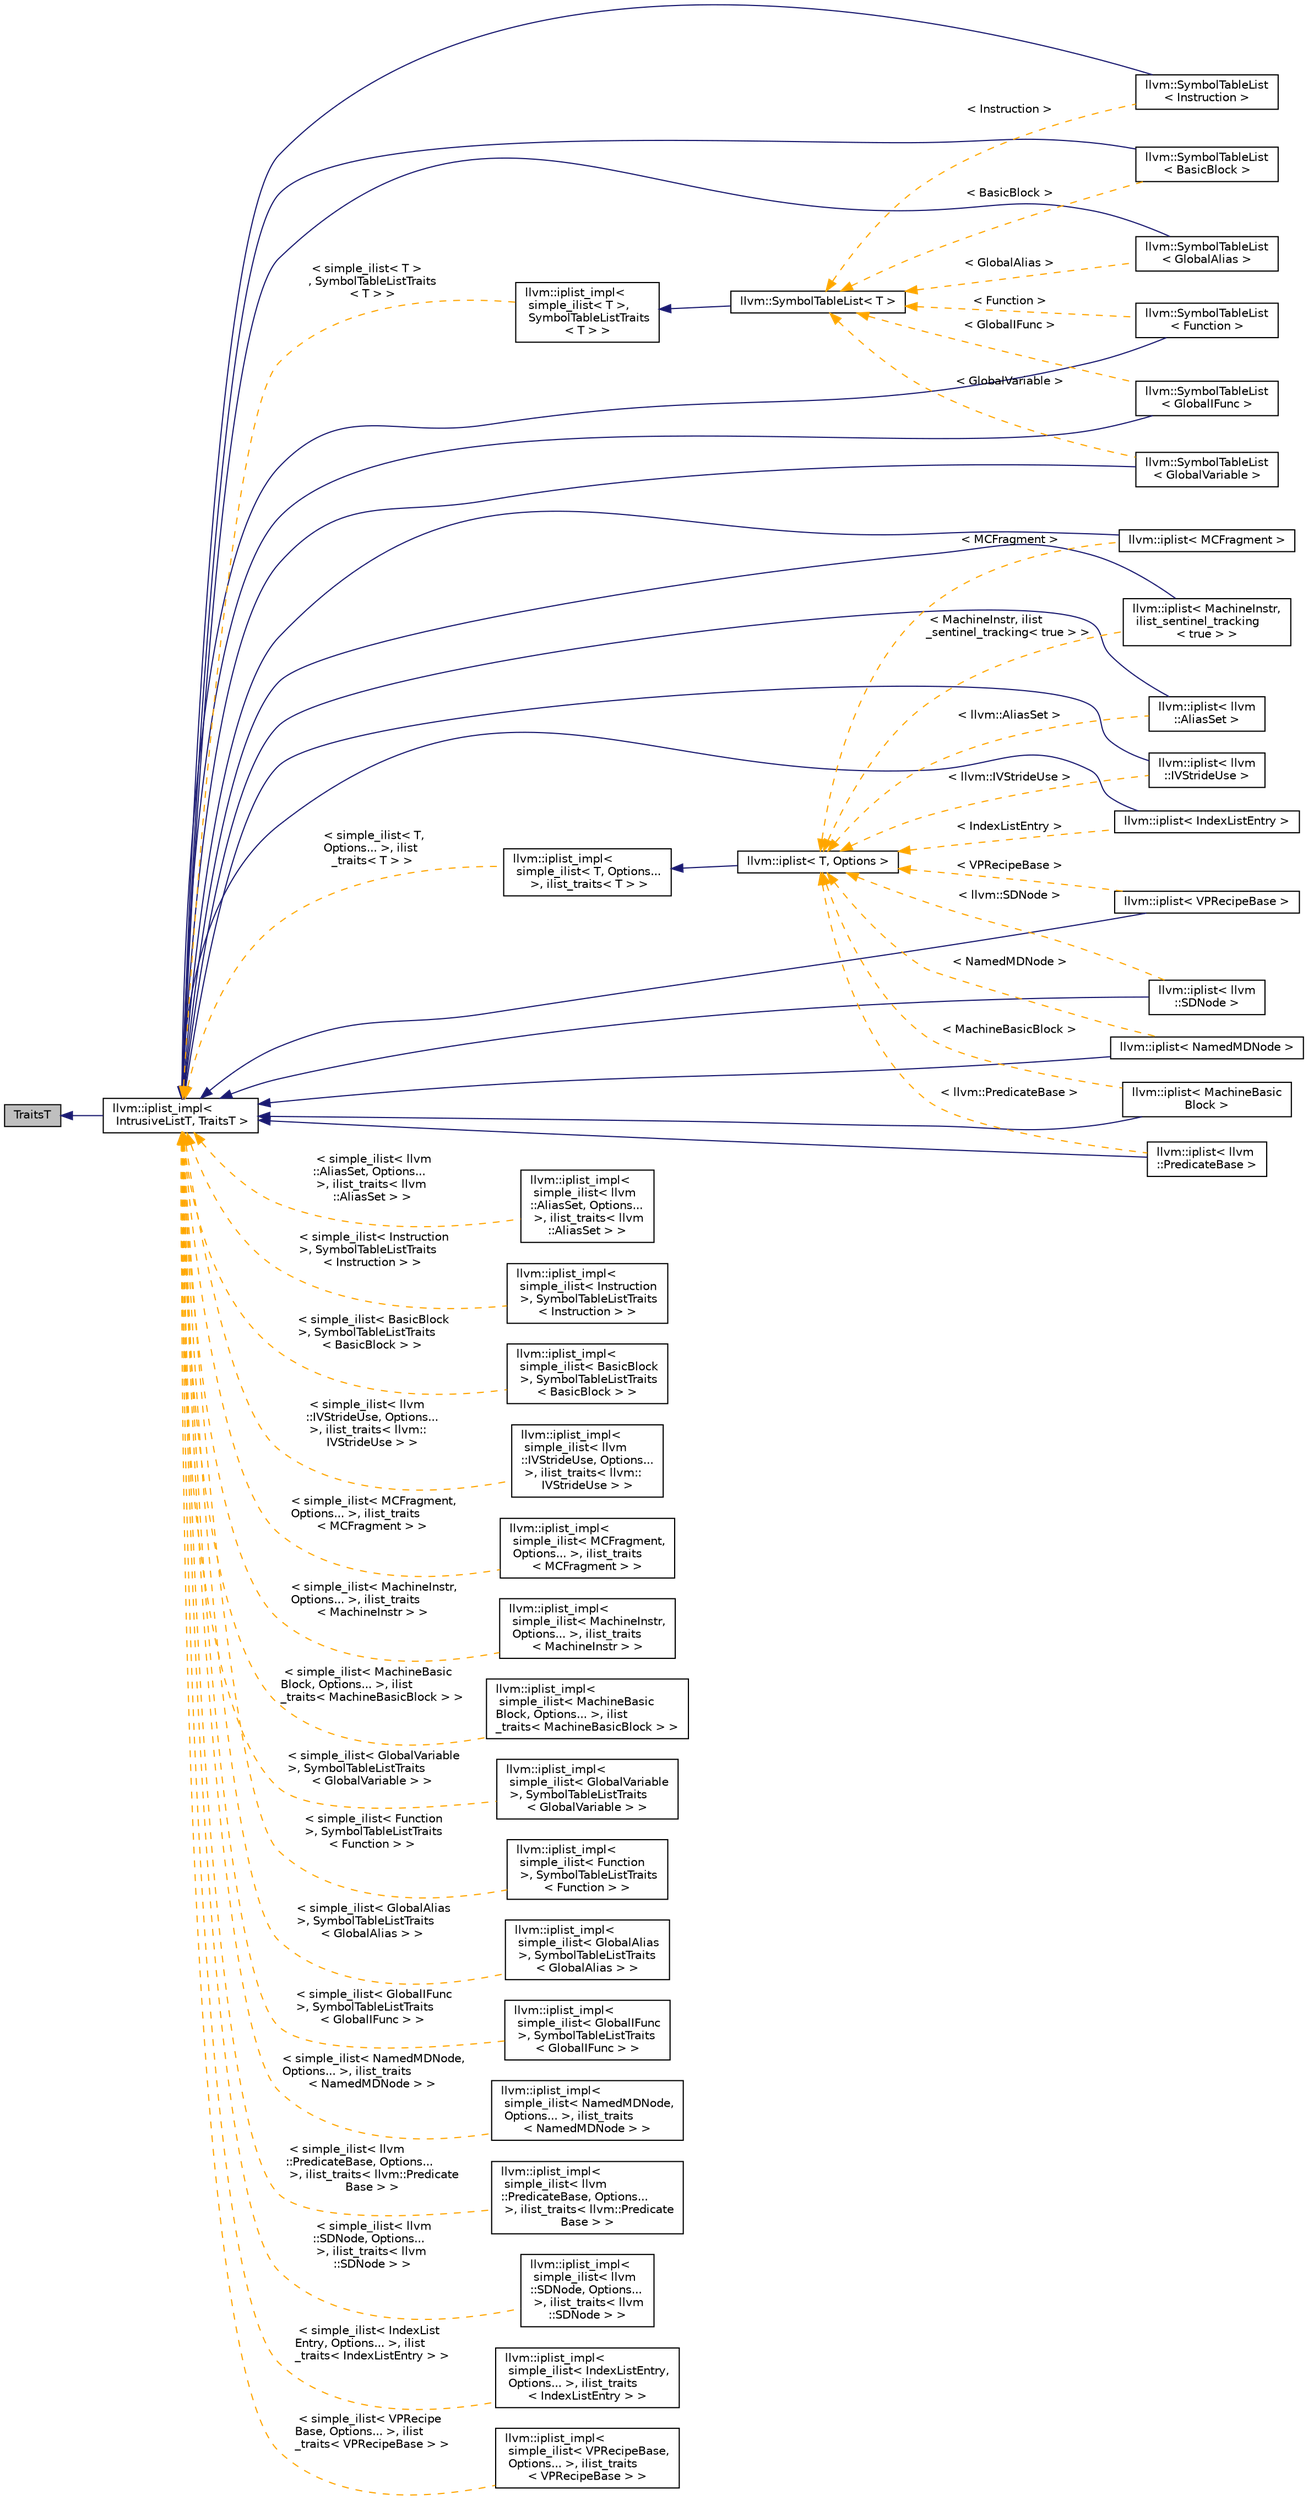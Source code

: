 digraph "TraitsT"
{
 // LATEX_PDF_SIZE
  bgcolor="transparent";
  edge [fontname="Helvetica",fontsize="10",labelfontname="Helvetica",labelfontsize="10"];
  node [fontname="Helvetica",fontsize="10",shape="box"];
  rankdir="LR";
  Node1 [label="TraitsT",height=0.2,width=0.4,color="black", fillcolor="grey75", style="filled", fontcolor="black",tooltip=" "];
  Node1 -> Node2 [dir="back",color="midnightblue",fontsize="10",style="solid",fontname="Helvetica"];
  Node2 [label="llvm::iplist_impl\<\l IntrusiveListT, TraitsT \>",height=0.2,width=0.4,color="black",URL="$classllvm_1_1iplist__impl.html",tooltip="A wrapper around an intrusive list with callbacks and non-intrusive ownership."];
  Node2 -> Node3 [dir="back",color="midnightblue",fontsize="10",style="solid",fontname="Helvetica"];
  Node3 [label="llvm::SymbolTableList\l\< Instruction \>",height=0.2,width=0.4,color="black",URL="$classllvm_1_1SymbolTableList.html",tooltip=" "];
  Node2 -> Node4 [dir="back",color="midnightblue",fontsize="10",style="solid",fontname="Helvetica"];
  Node4 [label="llvm::SymbolTableList\l\< BasicBlock \>",height=0.2,width=0.4,color="black",URL="$classllvm_1_1SymbolTableList.html",tooltip=" "];
  Node2 -> Node5 [dir="back",color="midnightblue",fontsize="10",style="solid",fontname="Helvetica"];
  Node5 [label="llvm::SymbolTableList\l\< GlobalVariable \>",height=0.2,width=0.4,color="black",URL="$classllvm_1_1SymbolTableList.html",tooltip=" "];
  Node2 -> Node6 [dir="back",color="midnightblue",fontsize="10",style="solid",fontname="Helvetica"];
  Node6 [label="llvm::SymbolTableList\l\< Function \>",height=0.2,width=0.4,color="black",URL="$classllvm_1_1SymbolTableList.html",tooltip=" "];
  Node2 -> Node7 [dir="back",color="midnightblue",fontsize="10",style="solid",fontname="Helvetica"];
  Node7 [label="llvm::SymbolTableList\l\< GlobalAlias \>",height=0.2,width=0.4,color="black",URL="$classllvm_1_1SymbolTableList.html",tooltip=" "];
  Node2 -> Node8 [dir="back",color="midnightblue",fontsize="10",style="solid",fontname="Helvetica"];
  Node8 [label="llvm::SymbolTableList\l\< GlobalIFunc \>",height=0.2,width=0.4,color="black",URL="$classllvm_1_1SymbolTableList.html",tooltip=" "];
  Node2 -> Node9 [dir="back",color="midnightblue",fontsize="10",style="solid",fontname="Helvetica"];
  Node9 [label="llvm::iplist\< llvm\l::AliasSet \>",height=0.2,width=0.4,color="black",URL="$classllvm_1_1iplist.html",tooltip=" "];
  Node2 -> Node10 [dir="back",color="midnightblue",fontsize="10",style="solid",fontname="Helvetica"];
  Node10 [label="llvm::iplist\< llvm\l::IVStrideUse \>",height=0.2,width=0.4,color="black",URL="$classllvm_1_1iplist.html",tooltip=" "];
  Node2 -> Node11 [dir="back",color="midnightblue",fontsize="10",style="solid",fontname="Helvetica"];
  Node11 [label="llvm::iplist\< MCFragment \>",height=0.2,width=0.4,color="black",URL="$classllvm_1_1iplist.html",tooltip=" "];
  Node2 -> Node12 [dir="back",color="midnightblue",fontsize="10",style="solid",fontname="Helvetica"];
  Node12 [label="llvm::iplist\< MachineInstr,\l ilist_sentinel_tracking\l\< true \> \>",height=0.2,width=0.4,color="black",URL="$classllvm_1_1iplist.html",tooltip=" "];
  Node2 -> Node13 [dir="back",color="midnightblue",fontsize="10",style="solid",fontname="Helvetica"];
  Node13 [label="llvm::iplist\< MachineBasic\lBlock \>",height=0.2,width=0.4,color="black",URL="$classllvm_1_1iplist.html",tooltip=" "];
  Node2 -> Node14 [dir="back",color="midnightblue",fontsize="10",style="solid",fontname="Helvetica"];
  Node14 [label="llvm::iplist\< NamedMDNode \>",height=0.2,width=0.4,color="black",URL="$classllvm_1_1iplist.html",tooltip=" "];
  Node2 -> Node15 [dir="back",color="midnightblue",fontsize="10",style="solid",fontname="Helvetica"];
  Node15 [label="llvm::iplist\< llvm\l::PredicateBase \>",height=0.2,width=0.4,color="black",URL="$classllvm_1_1iplist.html",tooltip=" "];
  Node2 -> Node16 [dir="back",color="midnightblue",fontsize="10",style="solid",fontname="Helvetica"];
  Node16 [label="llvm::iplist\< llvm\l::SDNode \>",height=0.2,width=0.4,color="black",URL="$classllvm_1_1iplist.html",tooltip=" "];
  Node2 -> Node17 [dir="back",color="midnightblue",fontsize="10",style="solid",fontname="Helvetica"];
  Node17 [label="llvm::iplist\< IndexListEntry \>",height=0.2,width=0.4,color="black",URL="$classllvm_1_1iplist.html",tooltip=" "];
  Node2 -> Node18 [dir="back",color="midnightblue",fontsize="10",style="solid",fontname="Helvetica"];
  Node18 [label="llvm::iplist\< VPRecipeBase \>",height=0.2,width=0.4,color="black",URL="$classllvm_1_1iplist.html",tooltip=" "];
  Node2 -> Node19 [dir="back",color="orange",fontsize="10",style="dashed",label=" \< simple_ilist\< T \>\l, SymbolTableListTraits\l\< T \> \>" ,fontname="Helvetica"];
  Node19 [label="llvm::iplist_impl\<\l simple_ilist\< T \>,\l SymbolTableListTraits\l\< T \> \>",height=0.2,width=0.4,color="black",URL="$classllvm_1_1iplist__impl.html",tooltip=" "];
  Node19 -> Node20 [dir="back",color="midnightblue",fontsize="10",style="solid",fontname="Helvetica"];
  Node20 [label="llvm::SymbolTableList\< T \>",height=0.2,width=0.4,color="black",URL="$classllvm_1_1SymbolTableList.html",tooltip="List that automatically updates parent links and symbol tables."];
  Node20 -> Node3 [dir="back",color="orange",fontsize="10",style="dashed",label=" \< Instruction \>" ,fontname="Helvetica"];
  Node20 -> Node4 [dir="back",color="orange",fontsize="10",style="dashed",label=" \< BasicBlock \>" ,fontname="Helvetica"];
  Node20 -> Node5 [dir="back",color="orange",fontsize="10",style="dashed",label=" \< GlobalVariable \>" ,fontname="Helvetica"];
  Node20 -> Node6 [dir="back",color="orange",fontsize="10",style="dashed",label=" \< Function \>" ,fontname="Helvetica"];
  Node20 -> Node7 [dir="back",color="orange",fontsize="10",style="dashed",label=" \< GlobalAlias \>" ,fontname="Helvetica"];
  Node20 -> Node8 [dir="back",color="orange",fontsize="10",style="dashed",label=" \< GlobalIFunc \>" ,fontname="Helvetica"];
  Node2 -> Node21 [dir="back",color="orange",fontsize="10",style="dashed",label=" \< simple_ilist\< T,\l Options... \>, ilist\l_traits\< T \> \>" ,fontname="Helvetica"];
  Node21 [label="llvm::iplist_impl\<\l simple_ilist\< T, Options...\l \>, ilist_traits\< T \> \>",height=0.2,width=0.4,color="black",URL="$classllvm_1_1iplist__impl.html",tooltip=" "];
  Node21 -> Node22 [dir="back",color="midnightblue",fontsize="10",style="solid",fontname="Helvetica"];
  Node22 [label="llvm::iplist\< T, Options \>",height=0.2,width=0.4,color="black",URL="$classllvm_1_1iplist.html",tooltip="An intrusive list with ownership and callbacks specified/controlled by ilist_traits,..."];
  Node22 -> Node9 [dir="back",color="orange",fontsize="10",style="dashed",label=" \< llvm::AliasSet \>" ,fontname="Helvetica"];
  Node22 -> Node10 [dir="back",color="orange",fontsize="10",style="dashed",label=" \< llvm::IVStrideUse \>" ,fontname="Helvetica"];
  Node22 -> Node11 [dir="back",color="orange",fontsize="10",style="dashed",label=" \< MCFragment \>" ,fontname="Helvetica"];
  Node22 -> Node12 [dir="back",color="orange",fontsize="10",style="dashed",label=" \< MachineInstr, ilist\l_sentinel_tracking\< true \> \>" ,fontname="Helvetica"];
  Node22 -> Node13 [dir="back",color="orange",fontsize="10",style="dashed",label=" \< MachineBasicBlock \>" ,fontname="Helvetica"];
  Node22 -> Node14 [dir="back",color="orange",fontsize="10",style="dashed",label=" \< NamedMDNode \>" ,fontname="Helvetica"];
  Node22 -> Node15 [dir="back",color="orange",fontsize="10",style="dashed",label=" \< llvm::PredicateBase \>" ,fontname="Helvetica"];
  Node22 -> Node16 [dir="back",color="orange",fontsize="10",style="dashed",label=" \< llvm::SDNode \>" ,fontname="Helvetica"];
  Node22 -> Node17 [dir="back",color="orange",fontsize="10",style="dashed",label=" \< IndexListEntry \>" ,fontname="Helvetica"];
  Node22 -> Node18 [dir="back",color="orange",fontsize="10",style="dashed",label=" \< VPRecipeBase \>" ,fontname="Helvetica"];
  Node2 -> Node23 [dir="back",color="orange",fontsize="10",style="dashed",label=" \< simple_ilist\< llvm\l::AliasSet, Options...\l \>, ilist_traits\< llvm\l::AliasSet \> \>" ,fontname="Helvetica"];
  Node23 [label="llvm::iplist_impl\<\l simple_ilist\< llvm\l::AliasSet, Options...\l \>, ilist_traits\< llvm\l::AliasSet \> \>",height=0.2,width=0.4,color="black",URL="$classllvm_1_1iplist__impl.html",tooltip=" "];
  Node2 -> Node24 [dir="back",color="orange",fontsize="10",style="dashed",label=" \< simple_ilist\< Instruction\l \>, SymbolTableListTraits\l\< Instruction \> \>" ,fontname="Helvetica"];
  Node24 [label="llvm::iplist_impl\<\l simple_ilist\< Instruction\l \>, SymbolTableListTraits\l\< Instruction \> \>",height=0.2,width=0.4,color="black",URL="$classllvm_1_1iplist__impl.html",tooltip=" "];
  Node2 -> Node25 [dir="back",color="orange",fontsize="10",style="dashed",label=" \< simple_ilist\< BasicBlock\l \>, SymbolTableListTraits\l\< BasicBlock \> \>" ,fontname="Helvetica"];
  Node25 [label="llvm::iplist_impl\<\l simple_ilist\< BasicBlock\l \>, SymbolTableListTraits\l\< BasicBlock \> \>",height=0.2,width=0.4,color="black",URL="$classllvm_1_1iplist__impl.html",tooltip=" "];
  Node2 -> Node26 [dir="back",color="orange",fontsize="10",style="dashed",label=" \< simple_ilist\< llvm\l::IVStrideUse, Options...\l \>, ilist_traits\< llvm::\lIVStrideUse \> \>" ,fontname="Helvetica"];
  Node26 [label="llvm::iplist_impl\<\l simple_ilist\< llvm\l::IVStrideUse, Options...\l \>, ilist_traits\< llvm::\lIVStrideUse \> \>",height=0.2,width=0.4,color="black",URL="$classllvm_1_1iplist__impl.html",tooltip=" "];
  Node2 -> Node27 [dir="back",color="orange",fontsize="10",style="dashed",label=" \< simple_ilist\< MCFragment,\l Options... \>, ilist_traits\l\< MCFragment \> \>" ,fontname="Helvetica"];
  Node27 [label="llvm::iplist_impl\<\l simple_ilist\< MCFragment,\l Options... \>, ilist_traits\l\< MCFragment \> \>",height=0.2,width=0.4,color="black",URL="$classllvm_1_1iplist__impl.html",tooltip=" "];
  Node2 -> Node28 [dir="back",color="orange",fontsize="10",style="dashed",label=" \< simple_ilist\< MachineInstr,\l Options... \>, ilist_traits\l\< MachineInstr \> \>" ,fontname="Helvetica"];
  Node28 [label="llvm::iplist_impl\<\l simple_ilist\< MachineInstr,\l Options... \>, ilist_traits\l\< MachineInstr \> \>",height=0.2,width=0.4,color="black",URL="$classllvm_1_1iplist__impl.html",tooltip=" "];
  Node2 -> Node29 [dir="back",color="orange",fontsize="10",style="dashed",label=" \< simple_ilist\< MachineBasic\lBlock, Options... \>, ilist\l_traits\< MachineBasicBlock \> \>" ,fontname="Helvetica"];
  Node29 [label="llvm::iplist_impl\<\l simple_ilist\< MachineBasic\lBlock, Options... \>, ilist\l_traits\< MachineBasicBlock \> \>",height=0.2,width=0.4,color="black",URL="$classllvm_1_1iplist__impl.html",tooltip=" "];
  Node2 -> Node30 [dir="back",color="orange",fontsize="10",style="dashed",label=" \< simple_ilist\< GlobalVariable\l \>, SymbolTableListTraits\l\< GlobalVariable \> \>" ,fontname="Helvetica"];
  Node30 [label="llvm::iplist_impl\<\l simple_ilist\< GlobalVariable\l \>, SymbolTableListTraits\l\< GlobalVariable \> \>",height=0.2,width=0.4,color="black",URL="$classllvm_1_1iplist__impl.html",tooltip=" "];
  Node2 -> Node31 [dir="back",color="orange",fontsize="10",style="dashed",label=" \< simple_ilist\< Function\l \>, SymbolTableListTraits\l\< Function \> \>" ,fontname="Helvetica"];
  Node31 [label="llvm::iplist_impl\<\l simple_ilist\< Function\l \>, SymbolTableListTraits\l\< Function \> \>",height=0.2,width=0.4,color="black",URL="$classllvm_1_1iplist__impl.html",tooltip=" "];
  Node2 -> Node32 [dir="back",color="orange",fontsize="10",style="dashed",label=" \< simple_ilist\< GlobalAlias\l \>, SymbolTableListTraits\l\< GlobalAlias \> \>" ,fontname="Helvetica"];
  Node32 [label="llvm::iplist_impl\<\l simple_ilist\< GlobalAlias\l \>, SymbolTableListTraits\l\< GlobalAlias \> \>",height=0.2,width=0.4,color="black",URL="$classllvm_1_1iplist__impl.html",tooltip=" "];
  Node2 -> Node33 [dir="back",color="orange",fontsize="10",style="dashed",label=" \< simple_ilist\< GlobalIFunc\l \>, SymbolTableListTraits\l\< GlobalIFunc \> \>" ,fontname="Helvetica"];
  Node33 [label="llvm::iplist_impl\<\l simple_ilist\< GlobalIFunc\l \>, SymbolTableListTraits\l\< GlobalIFunc \> \>",height=0.2,width=0.4,color="black",URL="$classllvm_1_1iplist__impl.html",tooltip=" "];
  Node2 -> Node34 [dir="back",color="orange",fontsize="10",style="dashed",label=" \< simple_ilist\< NamedMDNode,\l Options... \>, ilist_traits\l\< NamedMDNode \> \>" ,fontname="Helvetica"];
  Node34 [label="llvm::iplist_impl\<\l simple_ilist\< NamedMDNode,\l Options... \>, ilist_traits\l\< NamedMDNode \> \>",height=0.2,width=0.4,color="black",URL="$classllvm_1_1iplist__impl.html",tooltip=" "];
  Node2 -> Node35 [dir="back",color="orange",fontsize="10",style="dashed",label=" \< simple_ilist\< llvm\l::PredicateBase, Options...\l \>, ilist_traits\< llvm::Predicate\lBase \> \>" ,fontname="Helvetica"];
  Node35 [label="llvm::iplist_impl\<\l simple_ilist\< llvm\l::PredicateBase, Options...\l \>, ilist_traits\< llvm::Predicate\lBase \> \>",height=0.2,width=0.4,color="black",URL="$classllvm_1_1iplist__impl.html",tooltip=" "];
  Node2 -> Node36 [dir="back",color="orange",fontsize="10",style="dashed",label=" \< simple_ilist\< llvm\l::SDNode, Options...\l \>, ilist_traits\< llvm\l::SDNode \> \>" ,fontname="Helvetica"];
  Node36 [label="llvm::iplist_impl\<\l simple_ilist\< llvm\l::SDNode, Options...\l \>, ilist_traits\< llvm\l::SDNode \> \>",height=0.2,width=0.4,color="black",URL="$classllvm_1_1iplist__impl.html",tooltip=" "];
  Node2 -> Node37 [dir="back",color="orange",fontsize="10",style="dashed",label=" \< simple_ilist\< IndexList\lEntry, Options... \>, ilist\l_traits\< IndexListEntry \> \>" ,fontname="Helvetica"];
  Node37 [label="llvm::iplist_impl\<\l simple_ilist\< IndexListEntry,\l Options... \>, ilist_traits\l\< IndexListEntry \> \>",height=0.2,width=0.4,color="black",URL="$classllvm_1_1iplist__impl.html",tooltip=" "];
  Node2 -> Node38 [dir="back",color="orange",fontsize="10",style="dashed",label=" \< simple_ilist\< VPRecipe\lBase, Options... \>, ilist\l_traits\< VPRecipeBase \> \>" ,fontname="Helvetica"];
  Node38 [label="llvm::iplist_impl\<\l simple_ilist\< VPRecipeBase,\l Options... \>, ilist_traits\l\< VPRecipeBase \> \>",height=0.2,width=0.4,color="black",URL="$classllvm_1_1iplist__impl.html",tooltip=" "];
}
